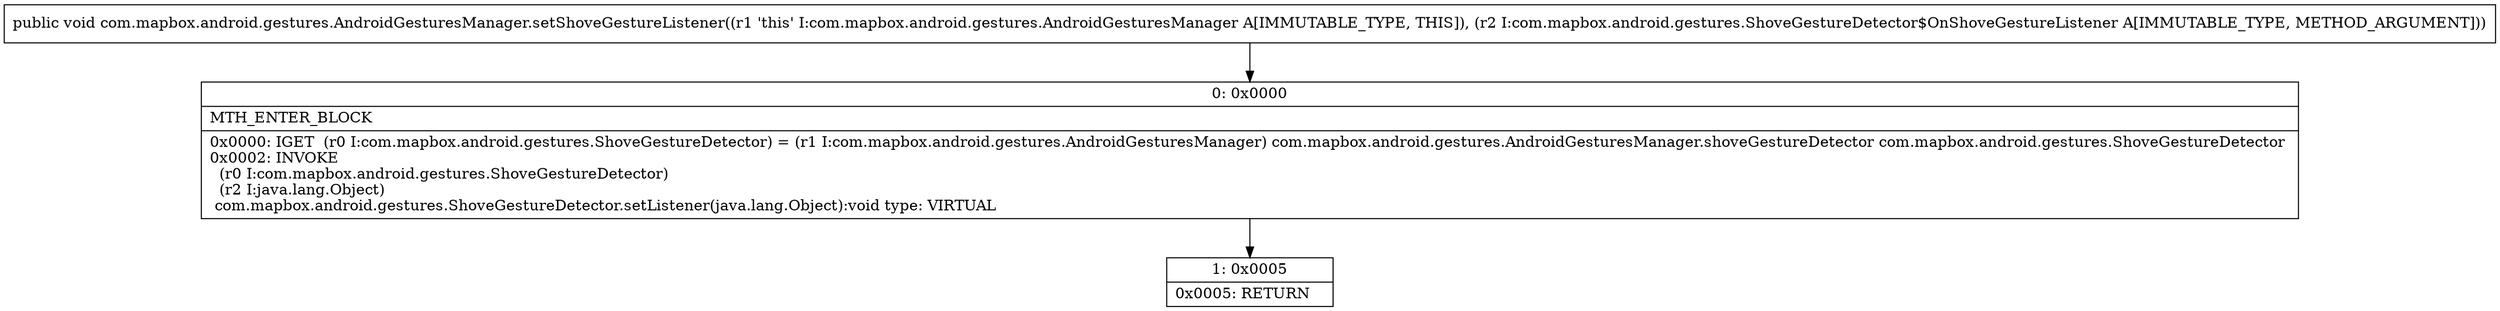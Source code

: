 digraph "CFG forcom.mapbox.android.gestures.AndroidGesturesManager.setShoveGestureListener(Lcom\/mapbox\/android\/gestures\/ShoveGestureDetector$OnShoveGestureListener;)V" {
Node_0 [shape=record,label="{0\:\ 0x0000|MTH_ENTER_BLOCK\l|0x0000: IGET  (r0 I:com.mapbox.android.gestures.ShoveGestureDetector) = (r1 I:com.mapbox.android.gestures.AndroidGesturesManager) com.mapbox.android.gestures.AndroidGesturesManager.shoveGestureDetector com.mapbox.android.gestures.ShoveGestureDetector \l0x0002: INVOKE  \l  (r0 I:com.mapbox.android.gestures.ShoveGestureDetector)\l  (r2 I:java.lang.Object)\l com.mapbox.android.gestures.ShoveGestureDetector.setListener(java.lang.Object):void type: VIRTUAL \l}"];
Node_1 [shape=record,label="{1\:\ 0x0005|0x0005: RETURN   \l}"];
MethodNode[shape=record,label="{public void com.mapbox.android.gestures.AndroidGesturesManager.setShoveGestureListener((r1 'this' I:com.mapbox.android.gestures.AndroidGesturesManager A[IMMUTABLE_TYPE, THIS]), (r2 I:com.mapbox.android.gestures.ShoveGestureDetector$OnShoveGestureListener A[IMMUTABLE_TYPE, METHOD_ARGUMENT])) }"];
MethodNode -> Node_0;
Node_0 -> Node_1;
}

